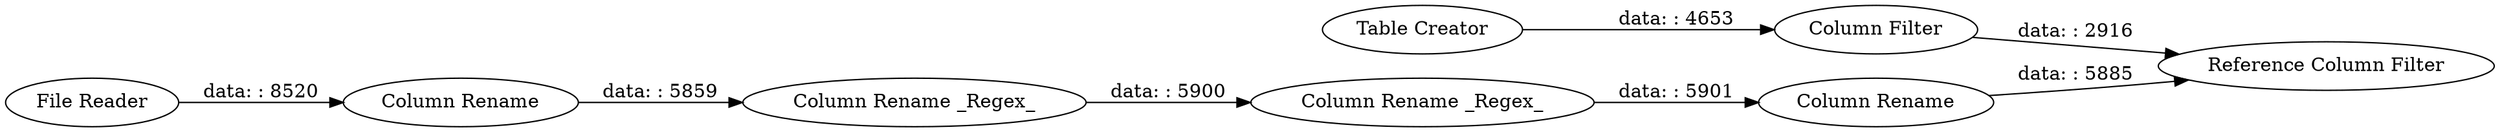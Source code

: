 digraph {
	"6911856531272434274_11" [label="Column Rename _Regex_"]
	"6911856531272434274_2" [label="Column Rename _Regex_"]
	"6911856531272434274_3" [label="Column Rename"]
	"6911856531272434274_13" [label="Reference Column Filter"]
	"6911856531272434274_12" [label="Column Rename"]
	"6911856531272434274_8" [label="Column Filter"]
	"6911856531272434274_1" [label="File Reader"]
	"6911856531272434274_6" [label="Table Creator"]
	"6911856531272434274_11" -> "6911856531272434274_12" [label="data: : 5901"]
	"6911856531272434274_12" -> "6911856531272434274_13" [label="data: : 5885"]
	"6911856531272434274_1" -> "6911856531272434274_3" [label="data: : 8520"]
	"6911856531272434274_6" -> "6911856531272434274_8" [label="data: : 4653"]
	"6911856531272434274_8" -> "6911856531272434274_13" [label="data: : 2916"]
	"6911856531272434274_2" -> "6911856531272434274_11" [label="data: : 5900"]
	"6911856531272434274_3" -> "6911856531272434274_2" [label="data: : 5859"]
	rankdir=LR
}
